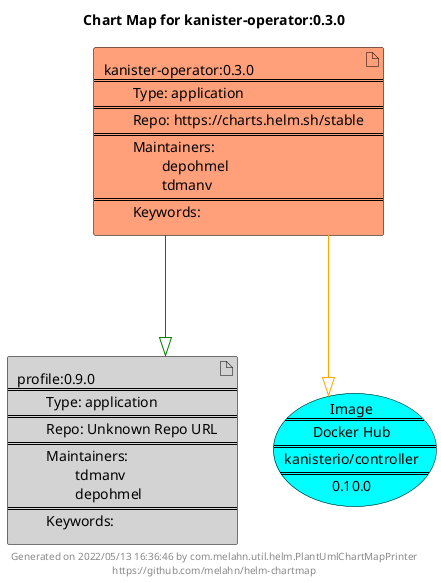 @startuml
skinparam linetype ortho
skinparam backgroundColor white
skinparam usecaseBorderColor black
skinparam usecaseArrowColor LightSlateGray
skinparam artifactBorderColor black
skinparam artifactArrowColor LightSlateGray

title Chart Map for kanister-operator:0.3.0

'There are 2 referenced Helm Charts
artifact "kanister-operator:0.3.0\n====\n\tType: application\n====\n\tRepo: https://charts.helm.sh/stable\n====\n\tMaintainers: \n\t\tdepohmel\n\t\ttdmanv\n====\n\tKeywords: " as kanister_operator_0_3_0 #LightSalmon
artifact "profile:0.9.0\n====\n\tType: application\n====\n\tRepo: Unknown Repo URL\n====\n\tMaintainers: \n\t\ttdmanv\n\t\tdepohmel\n====\n\tKeywords: " as profile_0_9_0 #LightGray

'There is one referenced Docker Image
usecase "Image\n====\nDocker Hub\n====\nkanisterio/controller\n====\n0.10.0" as kanisterio_controller_0_10_0 #Cyan

'Chart Dependencies
kanister_operator_0_3_0--[#green]-|>profile_0_9_0
kanister_operator_0_3_0--[#orange]-|>kanisterio_controller_0_10_0

center footer Generated on 2022/05/13 16:36:46 by com.melahn.util.helm.PlantUmlChartMapPrinter\nhttps://github.com/melahn/helm-chartmap
@enduml

